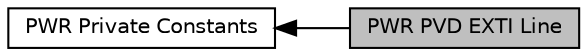 digraph "PWR PVD EXTI Line"
{
  edge [fontname="Helvetica",fontsize="10",labelfontname="Helvetica",labelfontsize="10"];
  node [fontname="Helvetica",fontsize="10",shape=box];
  rankdir=LR;
  Node2 [label="PWR Private Constants",height=0.2,width=0.4,color="black", fillcolor="white", style="filled",URL="$group___p_w_r___private___constants.html",tooltip=" "];
  Node1 [label="PWR PVD EXTI Line",height=0.2,width=0.4,color="black", fillcolor="grey75", style="filled", fontcolor="black",tooltip=" "];
  Node2->Node1 [shape=plaintext, dir="back", style="solid"];
}
